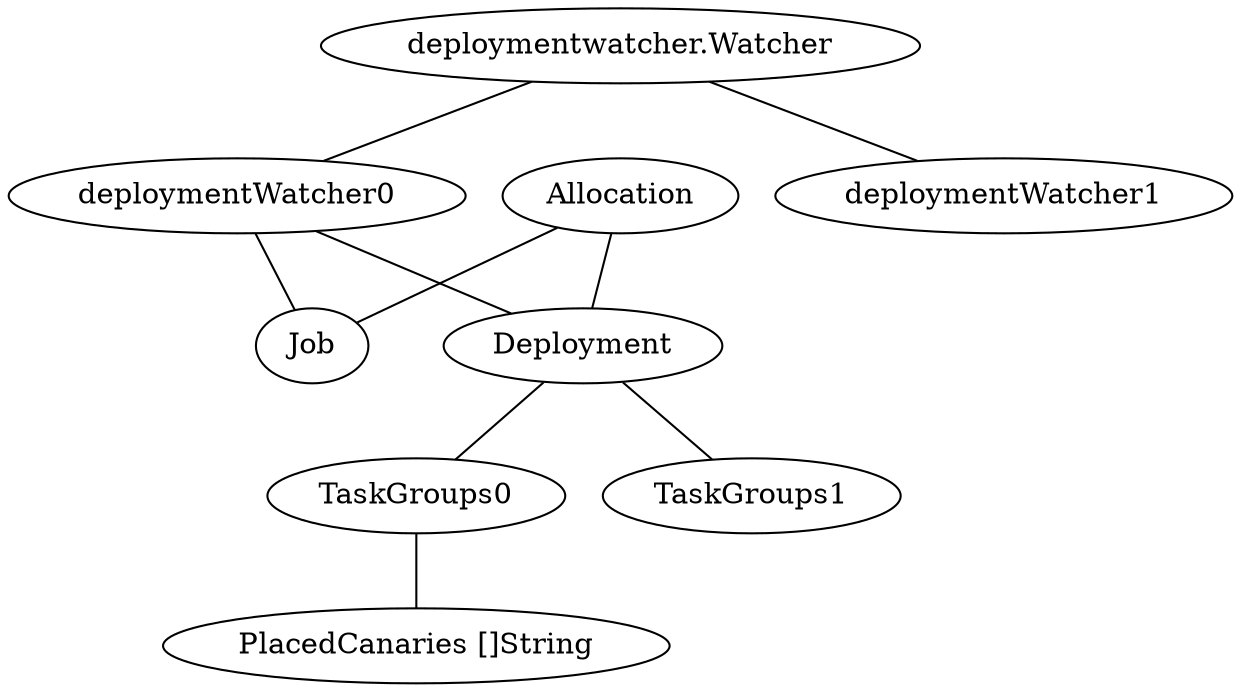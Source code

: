 graph {
      "deploymentwatcher.Watcher" -- "deploymentWatcher0";
      "deploymentwatcher.Watcher" -- "deploymentWatcher1";

      "deploymentWatcher0" -- Job;
      "deploymentWatcher0" -- Deployment;

      Allocation -- Job;
      Allocation -- Deployment;

      Deployment -- TaskGroups0;
      Deployment -- TaskGroups1;

      TaskGroups0 -- PlacedCanaries;
      PlacedCanaries[label="PlacedCanaries []String"]
}